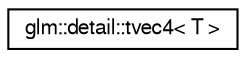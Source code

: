 digraph "Graphical Class Hierarchy"
{
  edge [fontname="FreeSans",fontsize="10",labelfontname="FreeSans",labelfontsize="10"];
  node [fontname="FreeSans",fontsize="10",shape=record];
  rankdir="LR";
  Node1 [label="glm::detail::tvec4\< T \>",height=0.2,width=0.4,color="black", fillcolor="white", style="filled",URL="$d3/db5/structglm_1_1detail_1_1tvec4.html"];
}
